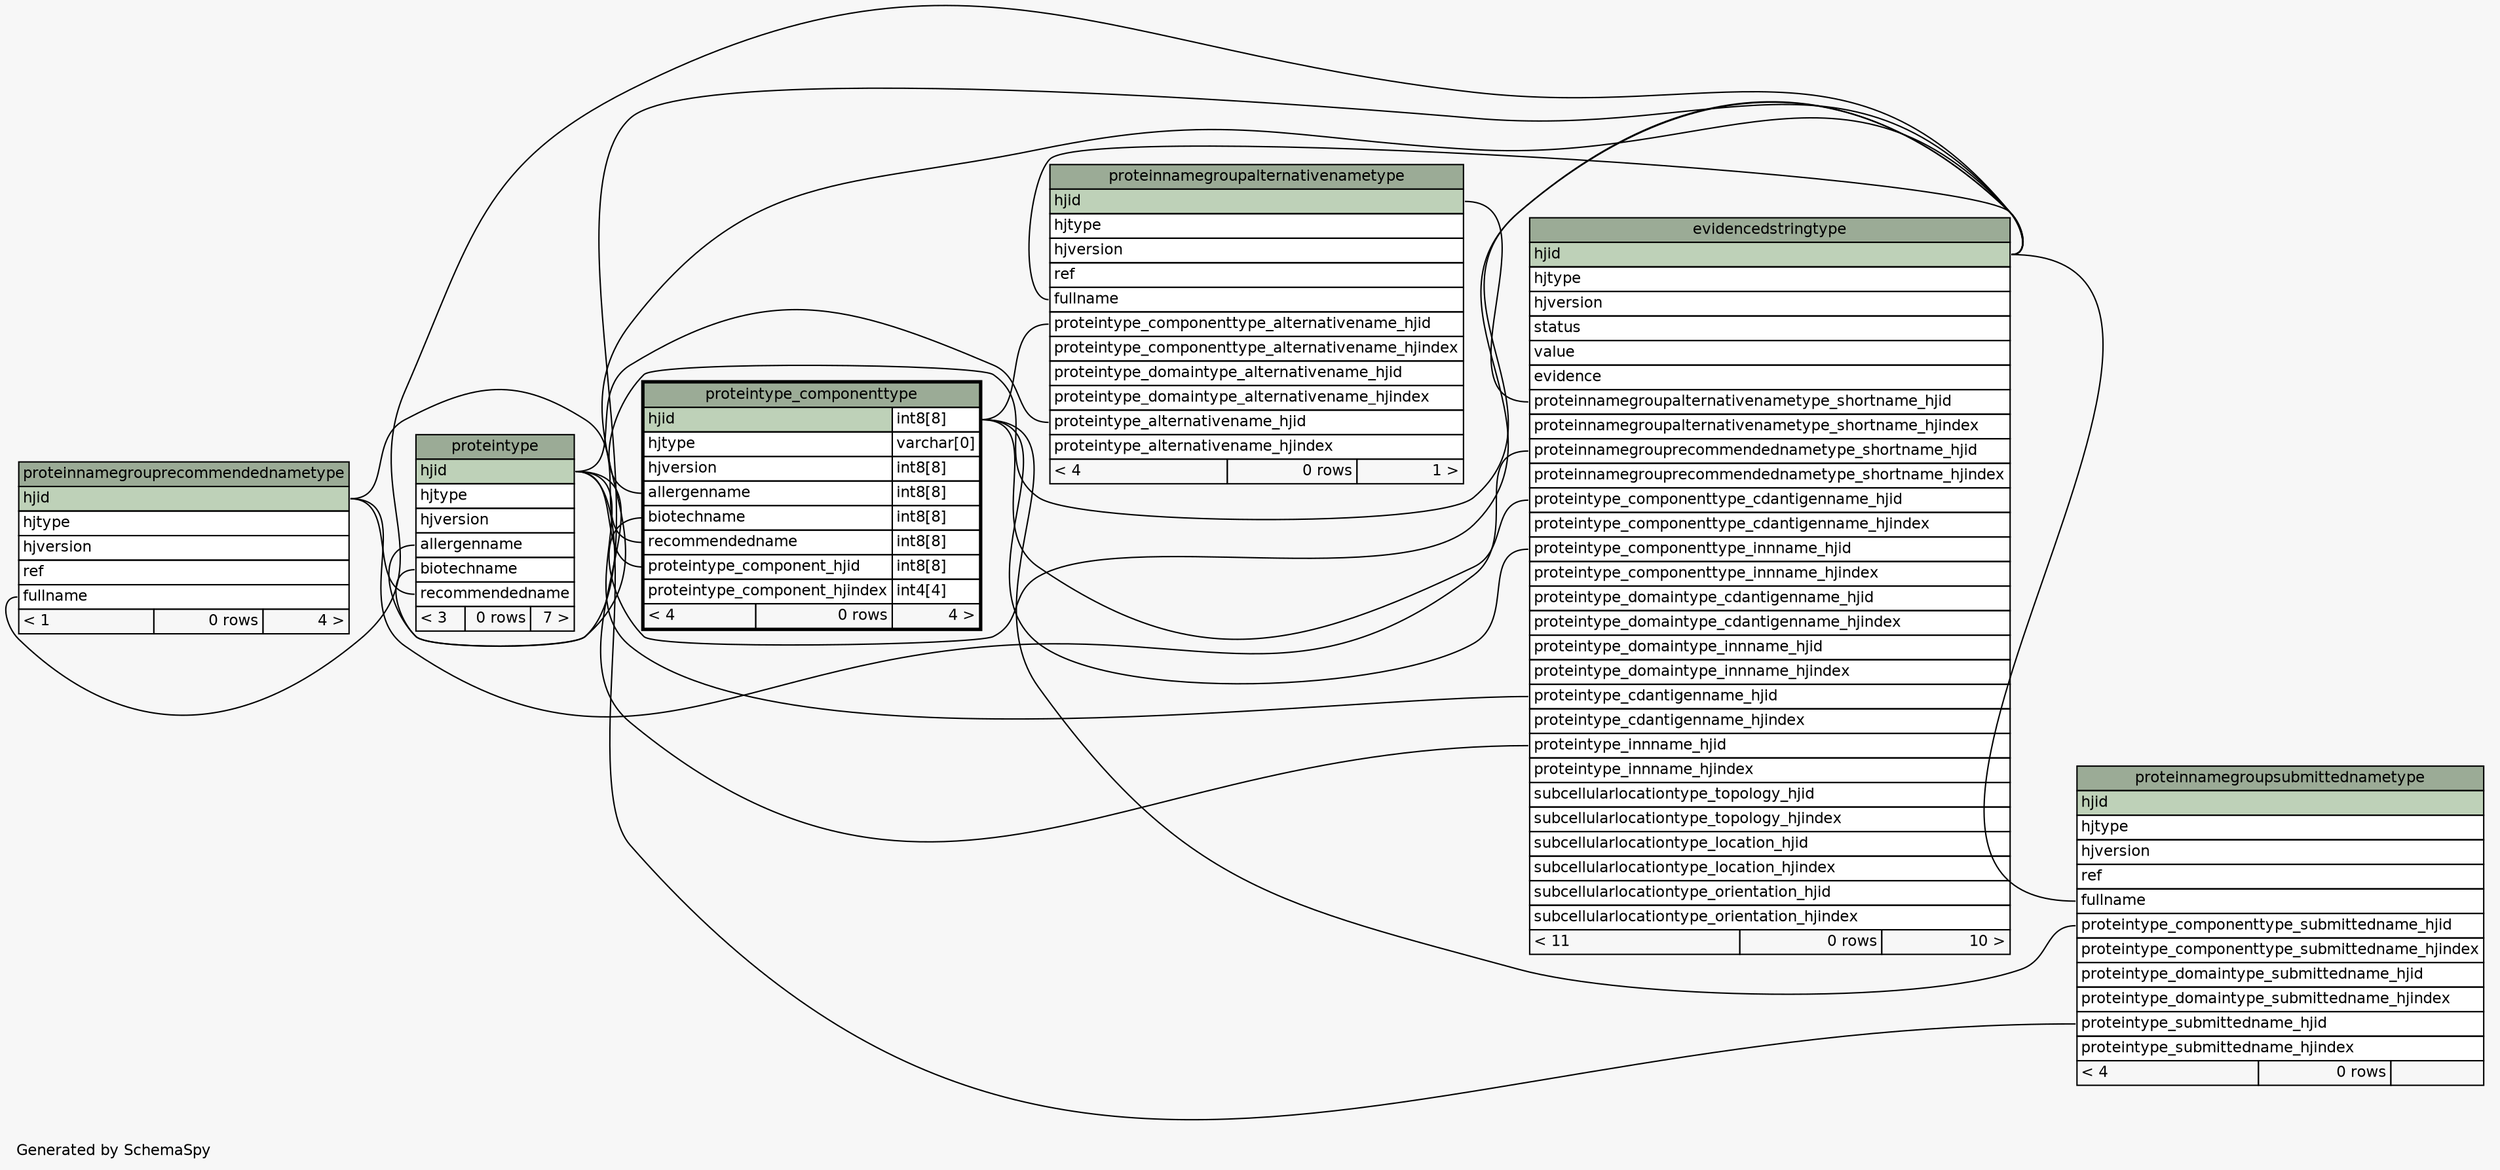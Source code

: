 // dot 2.22.2 on Windows Vista 6.0
// SchemaSpy rev 536
digraph "oneDegreeRelationshipsDiagram" {
  graph [
    rankdir="RL"
    bgcolor="#f7f7f7"
    label="\nGenerated by SchemaSpy"
    labeljust="l"
    nodesep="0.18"
    ranksep="0.46"
    fontname="Helvetica"
    fontsize="11"
  ];
  node [
    fontname="Helvetica"
    fontsize="11"
    shape="plaintext"
  ];
  edge [
    arrowsize="0.8"
  ];
  "evidencedstringtype":"proteinnamegroupalternativenametype_shortname_hjid":w -> "proteinnamegroupalternativenametype":"hjid":e [arrowhead=none arrowtail=crowodot];
  "evidencedstringtype":"proteinnamegrouprecommendednametype_shortname_hjid":w -> "proteinnamegrouprecommendednametype":"hjid":e [arrowhead=none arrowtail=crowodot];
  "evidencedstringtype":"proteintype_cdantigenname_hjid":w -> "proteintype":"hjid":e [arrowhead=none arrowtail=crowodot];
  "evidencedstringtype":"proteintype_componenttype_cdantigenname_hjid":w -> "proteintype_componenttype":"hjid.type":e [arrowhead=none arrowtail=crowodot];
  "evidencedstringtype":"proteintype_componenttype_innname_hjid":w -> "proteintype_componenttype":"hjid.type":e [arrowhead=none arrowtail=crowodot];
  "evidencedstringtype":"proteintype_innname_hjid":w -> "proteintype":"hjid":e [arrowhead=none arrowtail=crowodot];
  "proteinnamegroupalternativenametype":"fullname":w -> "evidencedstringtype":"hjid":e [arrowhead=none arrowtail=crowodot];
  "proteinnamegroupalternativenametype":"proteintype_alternativename_hjid":w -> "proteintype":"hjid":e [arrowhead=none arrowtail=crowodot];
  "proteinnamegroupalternativenametype":"proteintype_componenttype_alternativename_hjid":w -> "proteintype_componenttype":"hjid.type":e [arrowhead=none arrowtail=crowodot];
  "proteinnamegrouprecommendednametype":"fullname":w -> "evidencedstringtype":"hjid":e [arrowhead=none arrowtail=crowodot];
  "proteinnamegroupsubmittednametype":"fullname":w -> "evidencedstringtype":"hjid":e [arrowhead=none arrowtail=crowodot];
  "proteinnamegroupsubmittednametype":"proteintype_componenttype_submittedname_hjid":w -> "proteintype_componenttype":"hjid.type":e [arrowhead=none arrowtail=crowodot];
  "proteinnamegroupsubmittednametype":"proteintype_submittedname_hjid":w -> "proteintype":"hjid":e [arrowhead=none arrowtail=crowodot];
  "proteintype":"allergenname":w -> "evidencedstringtype":"hjid":e [arrowhead=none arrowtail=crowodot];
  "proteintype":"biotechname":w -> "evidencedstringtype":"hjid":e [arrowhead=none arrowtail=crowodot];
  "proteintype":"recommendedname":w -> "proteinnamegrouprecommendednametype":"hjid":e [arrowhead=none arrowtail=crowodot];
  "proteintype_componenttype":"allergenname":w -> "evidencedstringtype":"hjid":e [arrowhead=none arrowtail=crowodot];
  "proteintype_componenttype":"biotechname":w -> "evidencedstringtype":"hjid":e [arrowhead=none arrowtail=crowodot];
  "proteintype_componenttype":"proteintype_component_hjid":w -> "proteintype":"hjid":e [arrowhead=none arrowtail=crowodot];
  "proteintype_componenttype":"recommendedname":w -> "proteinnamegrouprecommendednametype":"hjid":e [arrowhead=none arrowtail=crowodot];
  "evidencedstringtype" [
    label=<
    <TABLE BORDER="0" CELLBORDER="1" CELLSPACING="0" BGCOLOR="#ffffff">
      <TR><TD COLSPAN="3" BGCOLOR="#9bab96" ALIGN="CENTER">evidencedstringtype</TD></TR>
      <TR><TD PORT="hjid" COLSPAN="3" BGCOLOR="#bed1b8" ALIGN="LEFT">hjid</TD></TR>
      <TR><TD PORT="hjtype" COLSPAN="3" ALIGN="LEFT">hjtype</TD></TR>
      <TR><TD PORT="hjversion" COLSPAN="3" ALIGN="LEFT">hjversion</TD></TR>
      <TR><TD PORT="status" COLSPAN="3" ALIGN="LEFT">status</TD></TR>
      <TR><TD PORT="value" COLSPAN="3" ALIGN="LEFT">value</TD></TR>
      <TR><TD PORT="evidence" COLSPAN="3" ALIGN="LEFT">evidence</TD></TR>
      <TR><TD PORT="proteinnamegroupalternativenametype_shortname_hjid" COLSPAN="3" ALIGN="LEFT">proteinnamegroupalternativenametype_shortname_hjid</TD></TR>
      <TR><TD PORT="proteinnamegroupalternativenametype_shortname_hjindex" COLSPAN="3" ALIGN="LEFT">proteinnamegroupalternativenametype_shortname_hjindex</TD></TR>
      <TR><TD PORT="proteinnamegrouprecommendednametype_shortname_hjid" COLSPAN="3" ALIGN="LEFT">proteinnamegrouprecommendednametype_shortname_hjid</TD></TR>
      <TR><TD PORT="proteinnamegrouprecommendednametype_shortname_hjindex" COLSPAN="3" ALIGN="LEFT">proteinnamegrouprecommendednametype_shortname_hjindex</TD></TR>
      <TR><TD PORT="proteintype_componenttype_cdantigenname_hjid" COLSPAN="3" ALIGN="LEFT">proteintype_componenttype_cdantigenname_hjid</TD></TR>
      <TR><TD PORT="proteintype_componenttype_cdantigenname_hjindex" COLSPAN="3" ALIGN="LEFT">proteintype_componenttype_cdantigenname_hjindex</TD></TR>
      <TR><TD PORT="proteintype_componenttype_innname_hjid" COLSPAN="3" ALIGN="LEFT">proteintype_componenttype_innname_hjid</TD></TR>
      <TR><TD PORT="proteintype_componenttype_innname_hjindex" COLSPAN="3" ALIGN="LEFT">proteintype_componenttype_innname_hjindex</TD></TR>
      <TR><TD PORT="proteintype_domaintype_cdantigenname_hjid" COLSPAN="3" ALIGN="LEFT">proteintype_domaintype_cdantigenname_hjid</TD></TR>
      <TR><TD PORT="proteintype_domaintype_cdantigenname_hjindex" COLSPAN="3" ALIGN="LEFT">proteintype_domaintype_cdantigenname_hjindex</TD></TR>
      <TR><TD PORT="proteintype_domaintype_innname_hjid" COLSPAN="3" ALIGN="LEFT">proteintype_domaintype_innname_hjid</TD></TR>
      <TR><TD PORT="proteintype_domaintype_innname_hjindex" COLSPAN="3" ALIGN="LEFT">proteintype_domaintype_innname_hjindex</TD></TR>
      <TR><TD PORT="proteintype_cdantigenname_hjid" COLSPAN="3" ALIGN="LEFT">proteintype_cdantigenname_hjid</TD></TR>
      <TR><TD PORT="proteintype_cdantigenname_hjindex" COLSPAN="3" ALIGN="LEFT">proteintype_cdantigenname_hjindex</TD></TR>
      <TR><TD PORT="proteintype_innname_hjid" COLSPAN="3" ALIGN="LEFT">proteintype_innname_hjid</TD></TR>
      <TR><TD PORT="proteintype_innname_hjindex" COLSPAN="3" ALIGN="LEFT">proteintype_innname_hjindex</TD></TR>
      <TR><TD PORT="subcellularlocationtype_topology_hjid" COLSPAN="3" ALIGN="LEFT">subcellularlocationtype_topology_hjid</TD></TR>
      <TR><TD PORT="subcellularlocationtype_topology_hjindex" COLSPAN="3" ALIGN="LEFT">subcellularlocationtype_topology_hjindex</TD></TR>
      <TR><TD PORT="subcellularlocationtype_location_hjid" COLSPAN="3" ALIGN="LEFT">subcellularlocationtype_location_hjid</TD></TR>
      <TR><TD PORT="subcellularlocationtype_location_hjindex" COLSPAN="3" ALIGN="LEFT">subcellularlocationtype_location_hjindex</TD></TR>
      <TR><TD PORT="subcellularlocationtype_orientation_hjid" COLSPAN="3" ALIGN="LEFT">subcellularlocationtype_orientation_hjid</TD></TR>
      <TR><TD PORT="subcellularlocationtype_orientation_hjindex" COLSPAN="3" ALIGN="LEFT">subcellularlocationtype_orientation_hjindex</TD></TR>
      <TR><TD ALIGN="LEFT" BGCOLOR="#f7f7f7">&lt; 11</TD><TD ALIGN="RIGHT" BGCOLOR="#f7f7f7">0 rows</TD><TD ALIGN="RIGHT" BGCOLOR="#f7f7f7">10 &gt;</TD></TR>
    </TABLE>>
    URL="evidencedstringtype.html"
    tooltip="evidencedstringtype"
  ];
  "proteinnamegroupalternativenametype" [
    label=<
    <TABLE BORDER="0" CELLBORDER="1" CELLSPACING="0" BGCOLOR="#ffffff">
      <TR><TD COLSPAN="3" BGCOLOR="#9bab96" ALIGN="CENTER">proteinnamegroupalternativenametype</TD></TR>
      <TR><TD PORT="hjid" COLSPAN="3" BGCOLOR="#bed1b8" ALIGN="LEFT">hjid</TD></TR>
      <TR><TD PORT="hjtype" COLSPAN="3" ALIGN="LEFT">hjtype</TD></TR>
      <TR><TD PORT="hjversion" COLSPAN="3" ALIGN="LEFT">hjversion</TD></TR>
      <TR><TD PORT="ref" COLSPAN="3" ALIGN="LEFT">ref</TD></TR>
      <TR><TD PORT="fullname" COLSPAN="3" ALIGN="LEFT">fullname</TD></TR>
      <TR><TD PORT="proteintype_componenttype_alternativename_hjid" COLSPAN="3" ALIGN="LEFT">proteintype_componenttype_alternativename_hjid</TD></TR>
      <TR><TD PORT="proteintype_componenttype_alternativename_hjindex" COLSPAN="3" ALIGN="LEFT">proteintype_componenttype_alternativename_hjindex</TD></TR>
      <TR><TD PORT="proteintype_domaintype_alternativename_hjid" COLSPAN="3" ALIGN="LEFT">proteintype_domaintype_alternativename_hjid</TD></TR>
      <TR><TD PORT="proteintype_domaintype_alternativename_hjindex" COLSPAN="3" ALIGN="LEFT">proteintype_domaintype_alternativename_hjindex</TD></TR>
      <TR><TD PORT="proteintype_alternativename_hjid" COLSPAN="3" ALIGN="LEFT">proteintype_alternativename_hjid</TD></TR>
      <TR><TD PORT="proteintype_alternativename_hjindex" COLSPAN="3" ALIGN="LEFT">proteintype_alternativename_hjindex</TD></TR>
      <TR><TD ALIGN="LEFT" BGCOLOR="#f7f7f7">&lt; 4</TD><TD ALIGN="RIGHT" BGCOLOR="#f7f7f7">0 rows</TD><TD ALIGN="RIGHT" BGCOLOR="#f7f7f7">1 &gt;</TD></TR>
    </TABLE>>
    URL="proteinnamegroupalternativenametype.html"
    tooltip="proteinnamegroupalternativenametype"
  ];
  "proteinnamegrouprecommendednametype" [
    label=<
    <TABLE BORDER="0" CELLBORDER="1" CELLSPACING="0" BGCOLOR="#ffffff">
      <TR><TD COLSPAN="3" BGCOLOR="#9bab96" ALIGN="CENTER">proteinnamegrouprecommendednametype</TD></TR>
      <TR><TD PORT="hjid" COLSPAN="3" BGCOLOR="#bed1b8" ALIGN="LEFT">hjid</TD></TR>
      <TR><TD PORT="hjtype" COLSPAN="3" ALIGN="LEFT">hjtype</TD></TR>
      <TR><TD PORT="hjversion" COLSPAN="3" ALIGN="LEFT">hjversion</TD></TR>
      <TR><TD PORT="ref" COLSPAN="3" ALIGN="LEFT">ref</TD></TR>
      <TR><TD PORT="fullname" COLSPAN="3" ALIGN="LEFT">fullname</TD></TR>
      <TR><TD ALIGN="LEFT" BGCOLOR="#f7f7f7">&lt; 1</TD><TD ALIGN="RIGHT" BGCOLOR="#f7f7f7">0 rows</TD><TD ALIGN="RIGHT" BGCOLOR="#f7f7f7">4 &gt;</TD></TR>
    </TABLE>>
    URL="proteinnamegrouprecommendednametype.html"
    tooltip="proteinnamegrouprecommendednametype"
  ];
  "proteinnamegroupsubmittednametype" [
    label=<
    <TABLE BORDER="0" CELLBORDER="1" CELLSPACING="0" BGCOLOR="#ffffff">
      <TR><TD COLSPAN="3" BGCOLOR="#9bab96" ALIGN="CENTER">proteinnamegroupsubmittednametype</TD></TR>
      <TR><TD PORT="hjid" COLSPAN="3" BGCOLOR="#bed1b8" ALIGN="LEFT">hjid</TD></TR>
      <TR><TD PORT="hjtype" COLSPAN="3" ALIGN="LEFT">hjtype</TD></TR>
      <TR><TD PORT="hjversion" COLSPAN="3" ALIGN="LEFT">hjversion</TD></TR>
      <TR><TD PORT="ref" COLSPAN="3" ALIGN="LEFT">ref</TD></TR>
      <TR><TD PORT="fullname" COLSPAN="3" ALIGN="LEFT">fullname</TD></TR>
      <TR><TD PORT="proteintype_componenttype_submittedname_hjid" COLSPAN="3" ALIGN="LEFT">proteintype_componenttype_submittedname_hjid</TD></TR>
      <TR><TD PORT="proteintype_componenttype_submittedname_hjindex" COLSPAN="3" ALIGN="LEFT">proteintype_componenttype_submittedname_hjindex</TD></TR>
      <TR><TD PORT="proteintype_domaintype_submittedname_hjid" COLSPAN="3" ALIGN="LEFT">proteintype_domaintype_submittedname_hjid</TD></TR>
      <TR><TD PORT="proteintype_domaintype_submittedname_hjindex" COLSPAN="3" ALIGN="LEFT">proteintype_domaintype_submittedname_hjindex</TD></TR>
      <TR><TD PORT="proteintype_submittedname_hjid" COLSPAN="3" ALIGN="LEFT">proteintype_submittedname_hjid</TD></TR>
      <TR><TD PORT="proteintype_submittedname_hjindex" COLSPAN="3" ALIGN="LEFT">proteintype_submittedname_hjindex</TD></TR>
      <TR><TD ALIGN="LEFT" BGCOLOR="#f7f7f7">&lt; 4</TD><TD ALIGN="RIGHT" BGCOLOR="#f7f7f7">0 rows</TD><TD ALIGN="RIGHT" BGCOLOR="#f7f7f7">  </TD></TR>
    </TABLE>>
    URL="proteinnamegroupsubmittednametype.html"
    tooltip="proteinnamegroupsubmittednametype"
  ];
  "proteintype" [
    label=<
    <TABLE BORDER="0" CELLBORDER="1" CELLSPACING="0" BGCOLOR="#ffffff">
      <TR><TD COLSPAN="3" BGCOLOR="#9bab96" ALIGN="CENTER">proteintype</TD></TR>
      <TR><TD PORT="hjid" COLSPAN="3" BGCOLOR="#bed1b8" ALIGN="LEFT">hjid</TD></TR>
      <TR><TD PORT="hjtype" COLSPAN="3" ALIGN="LEFT">hjtype</TD></TR>
      <TR><TD PORT="hjversion" COLSPAN="3" ALIGN="LEFT">hjversion</TD></TR>
      <TR><TD PORT="allergenname" COLSPAN="3" ALIGN="LEFT">allergenname</TD></TR>
      <TR><TD PORT="biotechname" COLSPAN="3" ALIGN="LEFT">biotechname</TD></TR>
      <TR><TD PORT="recommendedname" COLSPAN="3" ALIGN="LEFT">recommendedname</TD></TR>
      <TR><TD ALIGN="LEFT" BGCOLOR="#f7f7f7">&lt; 3</TD><TD ALIGN="RIGHT" BGCOLOR="#f7f7f7">0 rows</TD><TD ALIGN="RIGHT" BGCOLOR="#f7f7f7">7 &gt;</TD></TR>
    </TABLE>>
    URL="proteintype.html"
    tooltip="proteintype"
  ];
  "proteintype_componenttype" [
    label=<
    <TABLE BORDER="2" CELLBORDER="1" CELLSPACING="0" BGCOLOR="#ffffff">
      <TR><TD COLSPAN="3" BGCOLOR="#9bab96" ALIGN="CENTER">proteintype_componenttype</TD></TR>
      <TR><TD PORT="hjid" COLSPAN="2" BGCOLOR="#bed1b8" ALIGN="LEFT">hjid</TD><TD PORT="hjid.type" ALIGN="LEFT">int8[8]</TD></TR>
      <TR><TD PORT="hjtype" COLSPAN="2" ALIGN="LEFT">hjtype</TD><TD PORT="hjtype.type" ALIGN="LEFT">varchar[0]</TD></TR>
      <TR><TD PORT="hjversion" COLSPAN="2" ALIGN="LEFT">hjversion</TD><TD PORT="hjversion.type" ALIGN="LEFT">int8[8]</TD></TR>
      <TR><TD PORT="allergenname" COLSPAN="2" ALIGN="LEFT">allergenname</TD><TD PORT="allergenname.type" ALIGN="LEFT">int8[8]</TD></TR>
      <TR><TD PORT="biotechname" COLSPAN="2" ALIGN="LEFT">biotechname</TD><TD PORT="biotechname.type" ALIGN="LEFT">int8[8]</TD></TR>
      <TR><TD PORT="recommendedname" COLSPAN="2" ALIGN="LEFT">recommendedname</TD><TD PORT="recommendedname.type" ALIGN="LEFT">int8[8]</TD></TR>
      <TR><TD PORT="proteintype_component_hjid" COLSPAN="2" ALIGN="LEFT">proteintype_component_hjid</TD><TD PORT="proteintype_component_hjid.type" ALIGN="LEFT">int8[8]</TD></TR>
      <TR><TD PORT="proteintype_component_hjindex" COLSPAN="2" ALIGN="LEFT">proteintype_component_hjindex</TD><TD PORT="proteintype_component_hjindex.type" ALIGN="LEFT">int4[4]</TD></TR>
      <TR><TD ALIGN="LEFT" BGCOLOR="#f7f7f7">&lt; 4</TD><TD ALIGN="RIGHT" BGCOLOR="#f7f7f7">0 rows</TD><TD ALIGN="RIGHT" BGCOLOR="#f7f7f7">4 &gt;</TD></TR>
    </TABLE>>
    URL="proteintype_componenttype.html"
    tooltip="proteintype_componenttype"
  ];
}
